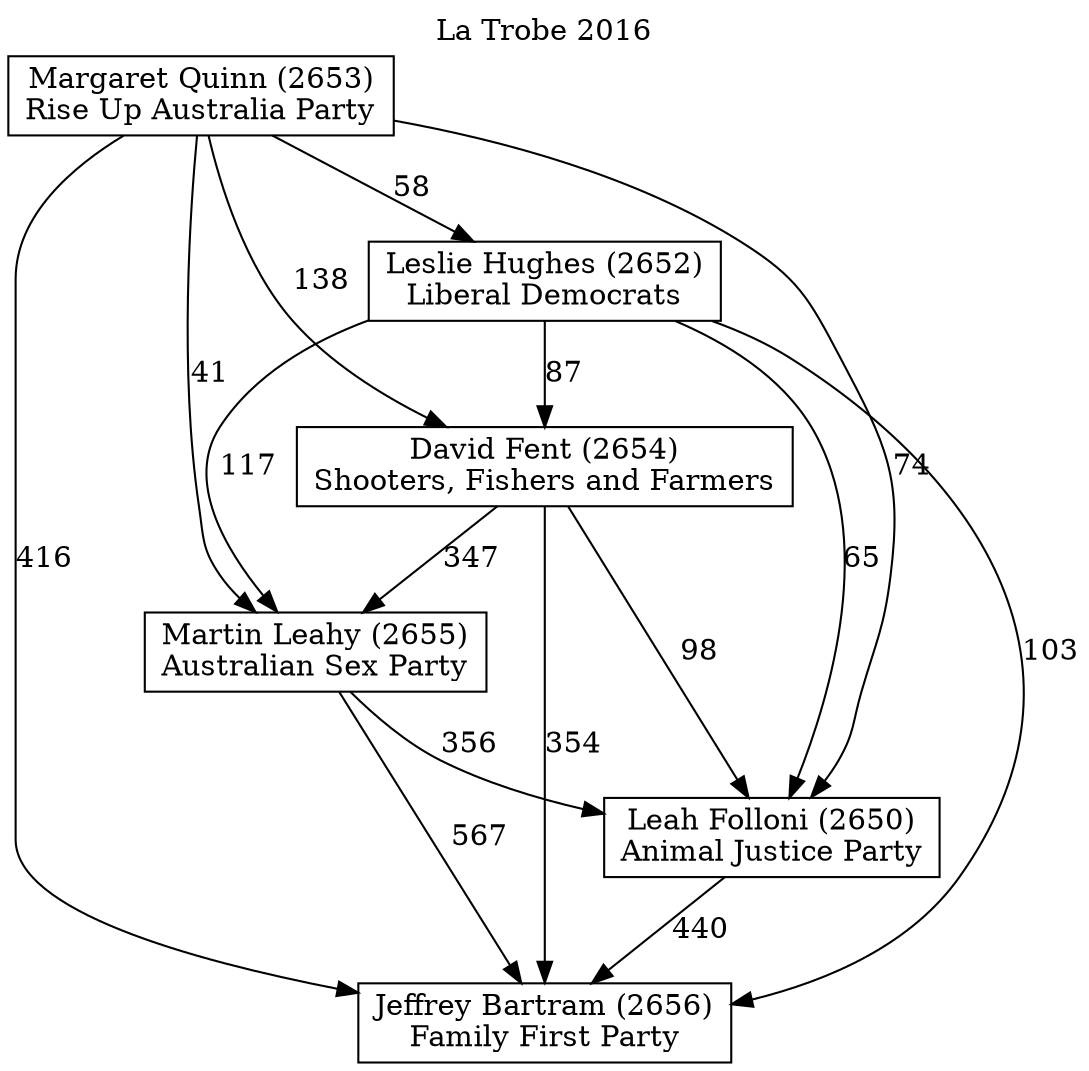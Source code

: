 // House preference flow
digraph "Jeffrey Bartram (2656)_La Trobe_2016" {
	graph [label="La Trobe 2016" labelloc=t mclimit=10]
	node [shape=box]
	"David Fent (2654)" [label="David Fent (2654)
Shooters, Fishers and Farmers"]
	"Jeffrey Bartram (2656)" [label="Jeffrey Bartram (2656)
Family First Party"]
	"Margaret Quinn (2653)" [label="Margaret Quinn (2653)
Rise Up Australia Party"]
	"Martin Leahy (2655)" [label="Martin Leahy (2655)
Australian Sex Party"]
	"Leslie Hughes (2652)" [label="Leslie Hughes (2652)
Liberal Democrats"]
	"Leah Folloni (2650)" [label="Leah Folloni (2650)
Animal Justice Party"]
	"Margaret Quinn (2653)" -> "Leslie Hughes (2652)" [label=58]
	"Leslie Hughes (2652)" -> "Martin Leahy (2655)" [label=117]
	"David Fent (2654)" -> "Martin Leahy (2655)" [label=347]
	"Leah Folloni (2650)" -> "Jeffrey Bartram (2656)" [label=440]
	"Martin Leahy (2655)" -> "Leah Folloni (2650)" [label=356]
	"Margaret Quinn (2653)" -> "David Fent (2654)" [label=138]
	"Martin Leahy (2655)" -> "Jeffrey Bartram (2656)" [label=567]
	"Margaret Quinn (2653)" -> "Martin Leahy (2655)" [label=41]
	"Leslie Hughes (2652)" -> "David Fent (2654)" [label=87]
	"Leslie Hughes (2652)" -> "Leah Folloni (2650)" [label=65]
	"Leslie Hughes (2652)" -> "Jeffrey Bartram (2656)" [label=103]
	"Margaret Quinn (2653)" -> "Jeffrey Bartram (2656)" [label=416]
	"Margaret Quinn (2653)" -> "Leah Folloni (2650)" [label=74]
	"David Fent (2654)" -> "Jeffrey Bartram (2656)" [label=354]
	"David Fent (2654)" -> "Leah Folloni (2650)" [label=98]
}

